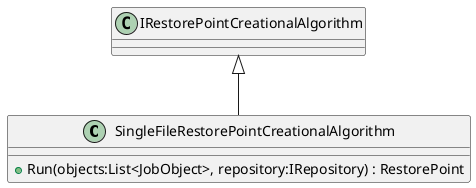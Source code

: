 @startuml
class SingleFileRestorePointCreationalAlgorithm {
    + Run(objects:List<JobObject>, repository:IRepository) : RestorePoint
}
IRestorePointCreationalAlgorithm <|-- SingleFileRestorePointCreationalAlgorithm
@enduml
